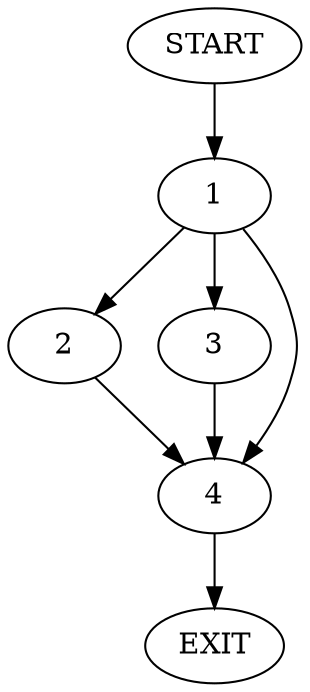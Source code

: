 digraph {
0 [label="START"];
1;
2;
3;
4;
5 [label="EXIT"];
0 -> 1;
1 -> 2;
1 -> 3;
1 -> 4;
2 -> 4;
4 -> 5;
3 -> 4;
}